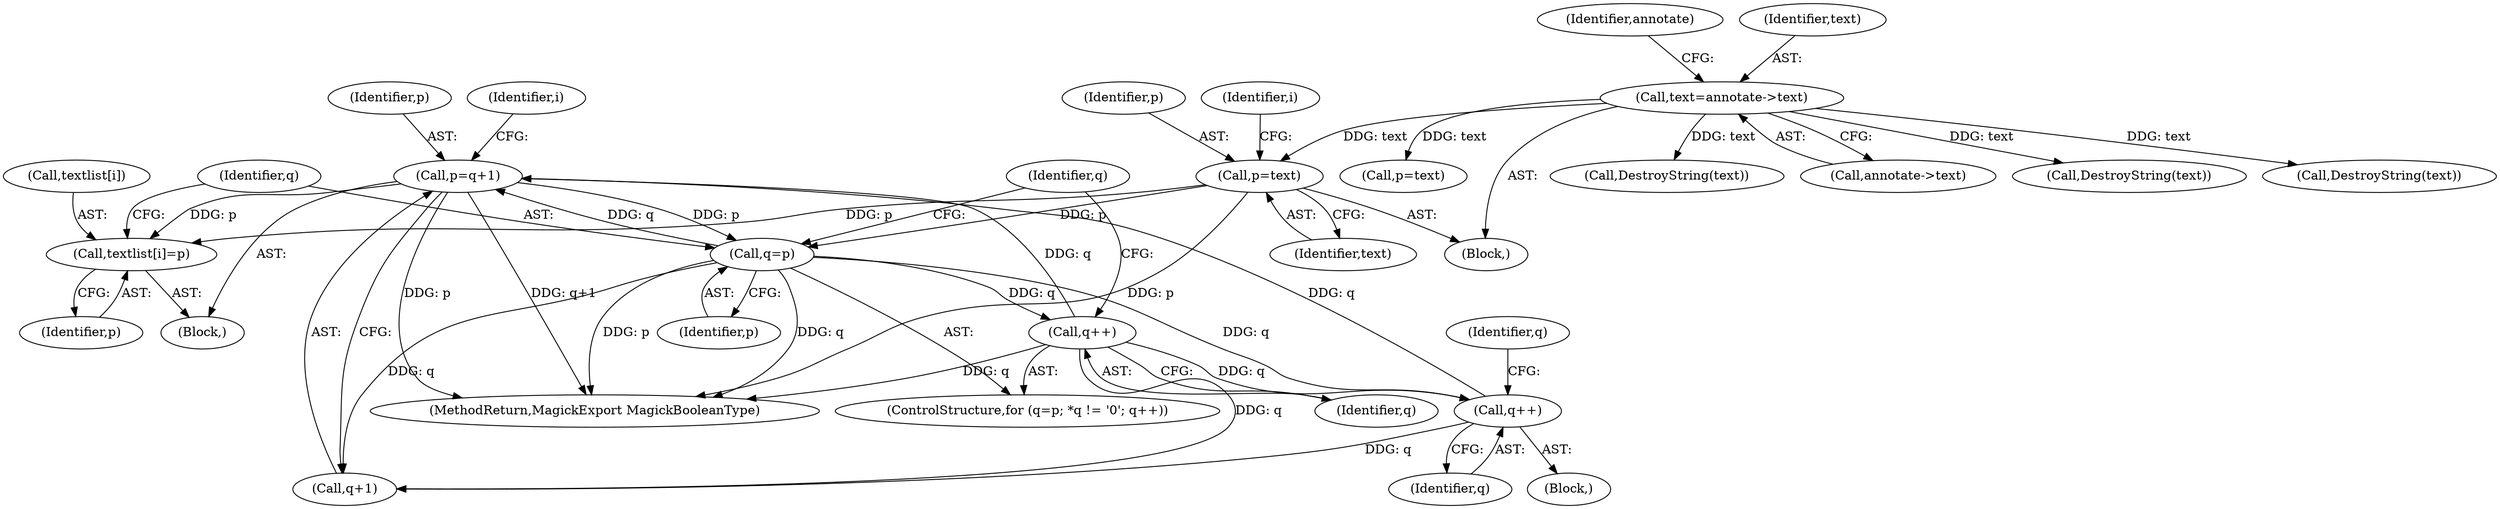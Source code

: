 digraph "0_ImageMagick6_f6ffc702c6eecd963587273a429dcd608c648984@array" {
"1000270" [label="(Call,textlist[i]=p)"];
"1000312" [label="(Call,p=q+1)"];
"1000283" [label="(Call,q++)"];
"1000276" [label="(Call,q=p)"];
"1000256" [label="(Call,p=text)"];
"1000187" [label="(Call,text=annotate->text)"];
"1000306" [label="(Call,q++)"];
"1000313" [label="(Identifier,p)"];
"1000187" [label="(Call,text=annotate->text)"];
"1000194" [label="(Identifier,annotate)"];
"1000257" [label="(Identifier,p)"];
"1000384" [label="(Call,DestroyString(text))"];
"1000277" [label="(Identifier,q)"];
"1000307" [label="(Identifier,q)"];
"1000256" [label="(Call,p=text)"];
"1000281" [label="(Identifier,q)"];
"1000312" [label="(Call,p=q+1)"];
"1000261" [label="(Identifier,i)"];
"1000278" [label="(Identifier,p)"];
"1000314" [label="(Call,q+1)"];
"1000188" [label="(Identifier,text)"];
"1000310" [label="(Identifier,q)"];
"1002052" [label="(Call,DestroyString(text))"];
"1000283" [label="(Call,q++)"];
"1000252" [label="(Call,DestroyString(text))"];
"1000284" [label="(Identifier,q)"];
"1000107" [label="(Block,)"];
"1000301" [label="(Block,)"];
"1000189" [label="(Call,annotate->text)"];
"1000268" [label="(Block,)"];
"1000276" [label="(Call,q=p)"];
"1002056" [label="(MethodReturn,MagickExport MagickBooleanType)"];
"1000306" [label="(Call,q++)"];
"1000258" [label="(Identifier,text)"];
"1000267" [label="(Identifier,i)"];
"1000275" [label="(ControlStructure,for (q=p; *q != '\0'; q++))"];
"1000270" [label="(Call,textlist[i]=p)"];
"1000274" [label="(Identifier,p)"];
"1000271" [label="(Call,textlist[i])"];
"1000210" [label="(Call,p=text)"];
"1000270" -> "1000268"  [label="AST: "];
"1000270" -> "1000274"  [label="CFG: "];
"1000271" -> "1000270"  [label="AST: "];
"1000274" -> "1000270"  [label="AST: "];
"1000277" -> "1000270"  [label="CFG: "];
"1000312" -> "1000270"  [label="DDG: p"];
"1000256" -> "1000270"  [label="DDG: p"];
"1000312" -> "1000268"  [label="AST: "];
"1000312" -> "1000314"  [label="CFG: "];
"1000313" -> "1000312"  [label="AST: "];
"1000314" -> "1000312"  [label="AST: "];
"1000267" -> "1000312"  [label="CFG: "];
"1000312" -> "1002056"  [label="DDG: p"];
"1000312" -> "1002056"  [label="DDG: q+1"];
"1000312" -> "1000276"  [label="DDG: p"];
"1000283" -> "1000312"  [label="DDG: q"];
"1000306" -> "1000312"  [label="DDG: q"];
"1000276" -> "1000312"  [label="DDG: q"];
"1000283" -> "1000275"  [label="AST: "];
"1000283" -> "1000284"  [label="CFG: "];
"1000284" -> "1000283"  [label="AST: "];
"1000281" -> "1000283"  [label="CFG: "];
"1000283" -> "1002056"  [label="DDG: q"];
"1000276" -> "1000283"  [label="DDG: q"];
"1000283" -> "1000306"  [label="DDG: q"];
"1000283" -> "1000314"  [label="DDG: q"];
"1000276" -> "1000275"  [label="AST: "];
"1000276" -> "1000278"  [label="CFG: "];
"1000277" -> "1000276"  [label="AST: "];
"1000278" -> "1000276"  [label="AST: "];
"1000281" -> "1000276"  [label="CFG: "];
"1000276" -> "1002056"  [label="DDG: p"];
"1000276" -> "1002056"  [label="DDG: q"];
"1000256" -> "1000276"  [label="DDG: p"];
"1000276" -> "1000306"  [label="DDG: q"];
"1000276" -> "1000314"  [label="DDG: q"];
"1000256" -> "1000107"  [label="AST: "];
"1000256" -> "1000258"  [label="CFG: "];
"1000257" -> "1000256"  [label="AST: "];
"1000258" -> "1000256"  [label="AST: "];
"1000261" -> "1000256"  [label="CFG: "];
"1000256" -> "1002056"  [label="DDG: p"];
"1000187" -> "1000256"  [label="DDG: text"];
"1000187" -> "1000107"  [label="AST: "];
"1000187" -> "1000189"  [label="CFG: "];
"1000188" -> "1000187"  [label="AST: "];
"1000189" -> "1000187"  [label="AST: "];
"1000194" -> "1000187"  [label="CFG: "];
"1000187" -> "1000210"  [label="DDG: text"];
"1000187" -> "1000252"  [label="DDG: text"];
"1000187" -> "1000384"  [label="DDG: text"];
"1000187" -> "1002052"  [label="DDG: text"];
"1000306" -> "1000301"  [label="AST: "];
"1000306" -> "1000307"  [label="CFG: "];
"1000307" -> "1000306"  [label="AST: "];
"1000310" -> "1000306"  [label="CFG: "];
"1000306" -> "1000314"  [label="DDG: q"];
}
